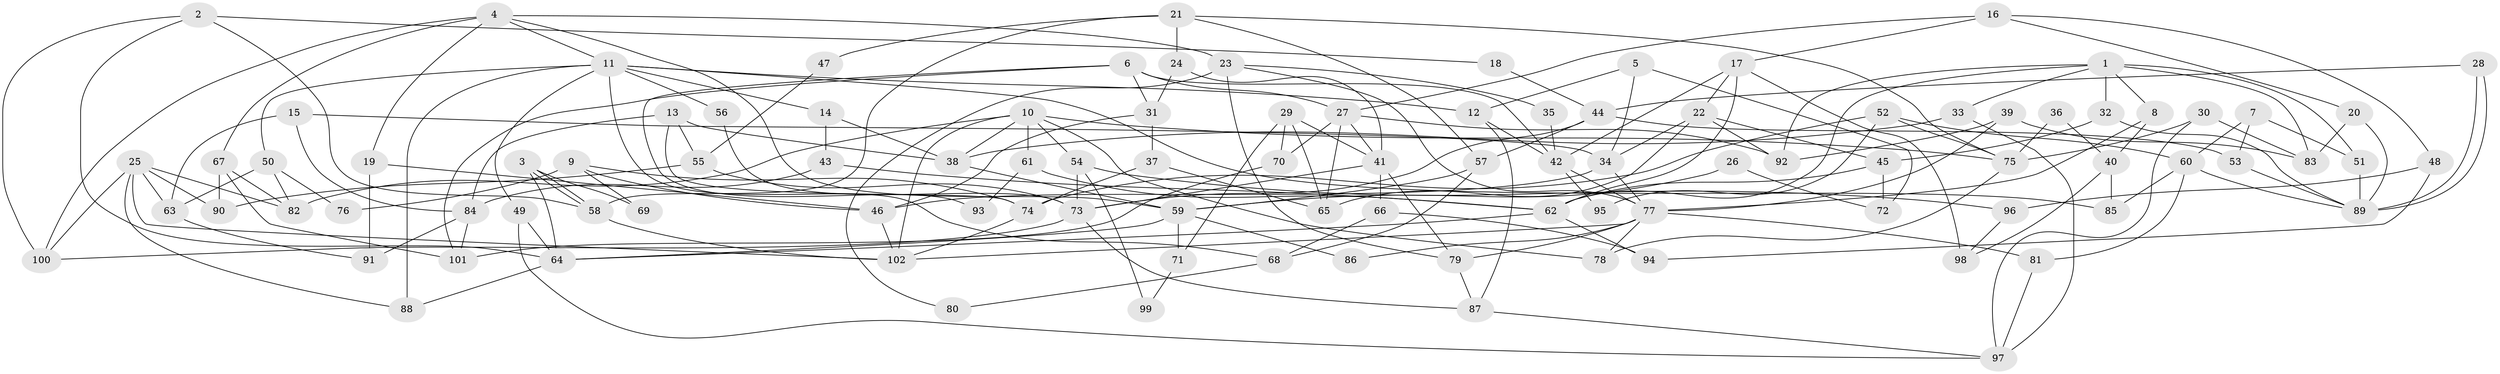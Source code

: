 // coarse degree distribution, {3: 0.2222222222222222, 4: 0.25, 7: 0.08333333333333333, 5: 0.125, 9: 0.041666666666666664, 6: 0.125, 2: 0.1111111111111111, 10: 0.013888888888888888, 8: 0.027777777777777776}
// Generated by graph-tools (version 1.1) at 2025/37/03/04/25 23:37:02]
// undirected, 102 vertices, 204 edges
graph export_dot {
  node [color=gray90,style=filled];
  1;
  2;
  3;
  4;
  5;
  6;
  7;
  8;
  9;
  10;
  11;
  12;
  13;
  14;
  15;
  16;
  17;
  18;
  19;
  20;
  21;
  22;
  23;
  24;
  25;
  26;
  27;
  28;
  29;
  30;
  31;
  32;
  33;
  34;
  35;
  36;
  37;
  38;
  39;
  40;
  41;
  42;
  43;
  44;
  45;
  46;
  47;
  48;
  49;
  50;
  51;
  52;
  53;
  54;
  55;
  56;
  57;
  58;
  59;
  60;
  61;
  62;
  63;
  64;
  65;
  66;
  67;
  68;
  69;
  70;
  71;
  72;
  73;
  74;
  75;
  76;
  77;
  78;
  79;
  80;
  81;
  82;
  83;
  84;
  85;
  86;
  87;
  88;
  89;
  90;
  91;
  92;
  93;
  94;
  95;
  96;
  97;
  98;
  99;
  100;
  101;
  102;
  1 -- 62;
  1 -- 83;
  1 -- 8;
  1 -- 32;
  1 -- 33;
  1 -- 51;
  1 -- 92;
  2 -- 58;
  2 -- 100;
  2 -- 18;
  2 -- 64;
  3 -- 64;
  3 -- 58;
  3 -- 58;
  3 -- 69;
  4 -- 59;
  4 -- 23;
  4 -- 11;
  4 -- 19;
  4 -- 67;
  4 -- 100;
  5 -- 34;
  5 -- 12;
  5 -- 72;
  6 -- 27;
  6 -- 42;
  6 -- 31;
  6 -- 93;
  6 -- 101;
  7 -- 60;
  7 -- 51;
  7 -- 53;
  8 -- 77;
  8 -- 40;
  9 -- 46;
  9 -- 74;
  9 -- 69;
  9 -- 76;
  10 -- 75;
  10 -- 38;
  10 -- 54;
  10 -- 61;
  10 -- 78;
  10 -- 82;
  10 -- 102;
  11 -- 12;
  11 -- 14;
  11 -- 49;
  11 -- 50;
  11 -- 56;
  11 -- 68;
  11 -- 85;
  11 -- 88;
  12 -- 42;
  12 -- 87;
  13 -- 74;
  13 -- 84;
  13 -- 38;
  13 -- 55;
  14 -- 38;
  14 -- 43;
  15 -- 63;
  15 -- 34;
  15 -- 84;
  16 -- 20;
  16 -- 17;
  16 -- 27;
  16 -- 48;
  17 -- 98;
  17 -- 62;
  17 -- 22;
  17 -- 42;
  18 -- 44;
  19 -- 46;
  19 -- 91;
  20 -- 89;
  20 -- 83;
  21 -- 58;
  21 -- 57;
  21 -- 24;
  21 -- 47;
  21 -- 75;
  22 -- 92;
  22 -- 34;
  22 -- 45;
  22 -- 65;
  23 -- 79;
  23 -- 77;
  23 -- 35;
  23 -- 80;
  24 -- 41;
  24 -- 31;
  25 -- 102;
  25 -- 82;
  25 -- 63;
  25 -- 88;
  25 -- 90;
  25 -- 100;
  26 -- 72;
  26 -- 59;
  27 -- 65;
  27 -- 41;
  27 -- 70;
  27 -- 92;
  28 -- 44;
  28 -- 89;
  28 -- 89;
  29 -- 41;
  29 -- 70;
  29 -- 65;
  29 -- 71;
  30 -- 75;
  30 -- 97;
  30 -- 83;
  31 -- 37;
  31 -- 46;
  32 -- 45;
  32 -- 89;
  33 -- 97;
  33 -- 38;
  34 -- 77;
  34 -- 46;
  35 -- 42;
  36 -- 40;
  36 -- 75;
  37 -- 65;
  37 -- 74;
  38 -- 59;
  39 -- 77;
  39 -- 92;
  39 -- 83;
  40 -- 85;
  40 -- 98;
  41 -- 73;
  41 -- 66;
  41 -- 79;
  42 -- 77;
  42 -- 95;
  43 -- 84;
  43 -- 62;
  44 -- 73;
  44 -- 53;
  44 -- 57;
  45 -- 62;
  45 -- 72;
  46 -- 102;
  47 -- 55;
  48 -- 94;
  48 -- 96;
  49 -- 64;
  49 -- 97;
  50 -- 82;
  50 -- 63;
  50 -- 76;
  51 -- 89;
  52 -- 74;
  52 -- 75;
  52 -- 60;
  52 -- 95;
  53 -- 89;
  54 -- 73;
  54 -- 96;
  54 -- 99;
  55 -- 90;
  55 -- 73;
  56 -- 73;
  57 -- 59;
  57 -- 68;
  58 -- 102;
  59 -- 64;
  59 -- 71;
  59 -- 86;
  60 -- 89;
  60 -- 81;
  60 -- 85;
  61 -- 62;
  61 -- 93;
  62 -- 64;
  62 -- 94;
  63 -- 91;
  64 -- 88;
  66 -- 68;
  66 -- 94;
  67 -- 101;
  67 -- 82;
  67 -- 90;
  68 -- 80;
  70 -- 101;
  71 -- 99;
  73 -- 100;
  73 -- 87;
  74 -- 102;
  75 -- 78;
  77 -- 81;
  77 -- 102;
  77 -- 78;
  77 -- 79;
  77 -- 86;
  79 -- 87;
  81 -- 97;
  84 -- 91;
  84 -- 101;
  87 -- 97;
  96 -- 98;
}
